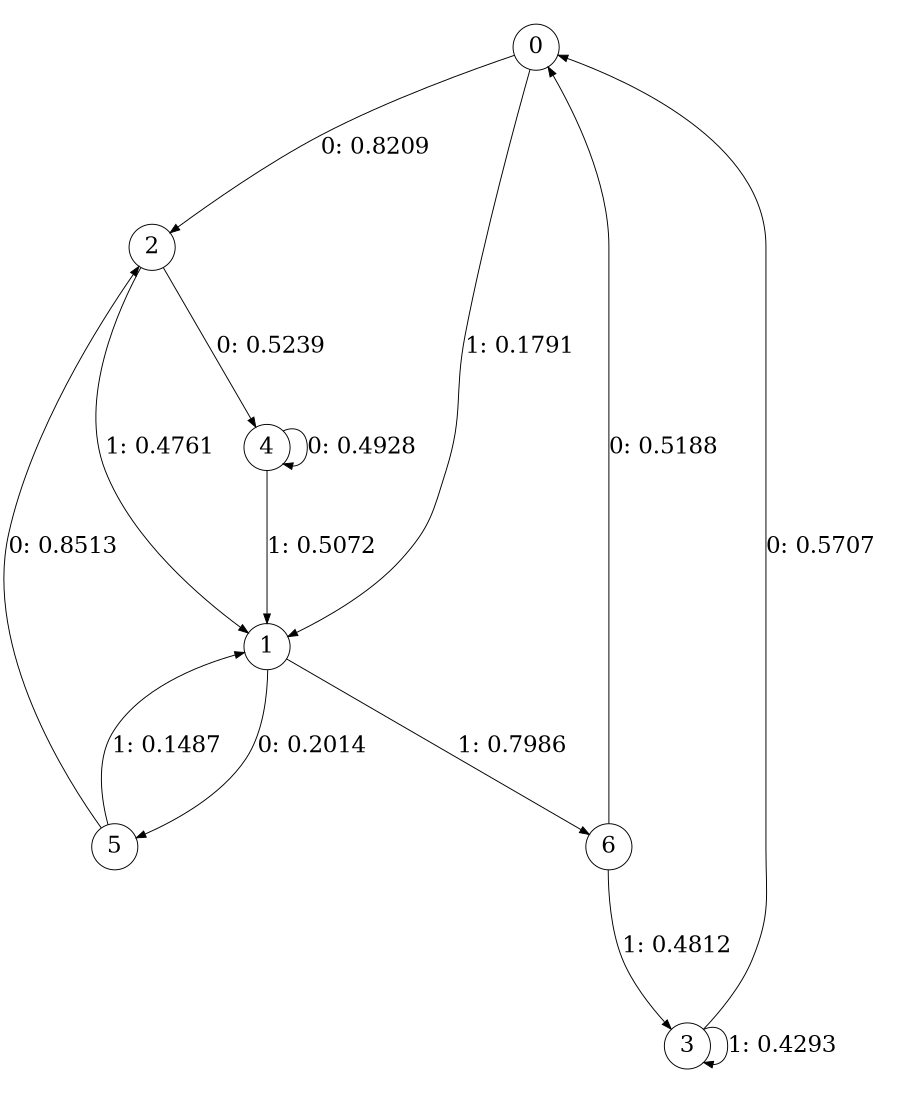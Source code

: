digraph "ch5randomL3" {
size = "6,8.5";
ratio = "fill";
node [shape = circle];
node [fontsize = 24];
edge [fontsize = 24];
0 -> 2 [label = "0: 0.8209   "];
0 -> 1 [label = "1: 0.1791   "];
1 -> 5 [label = "0: 0.2014   "];
1 -> 6 [label = "1: 0.7986   "];
2 -> 4 [label = "0: 0.5239   "];
2 -> 1 [label = "1: 0.4761   "];
3 -> 0 [label = "0: 0.5707   "];
3 -> 3 [label = "1: 0.4293   "];
4 -> 4 [label = "0: 0.4928   "];
4 -> 1 [label = "1: 0.5072   "];
5 -> 2 [label = "0: 0.8513   "];
5 -> 1 [label = "1: 0.1487   "];
6 -> 0 [label = "0: 0.5188   "];
6 -> 3 [label = "1: 0.4812   "];
}
